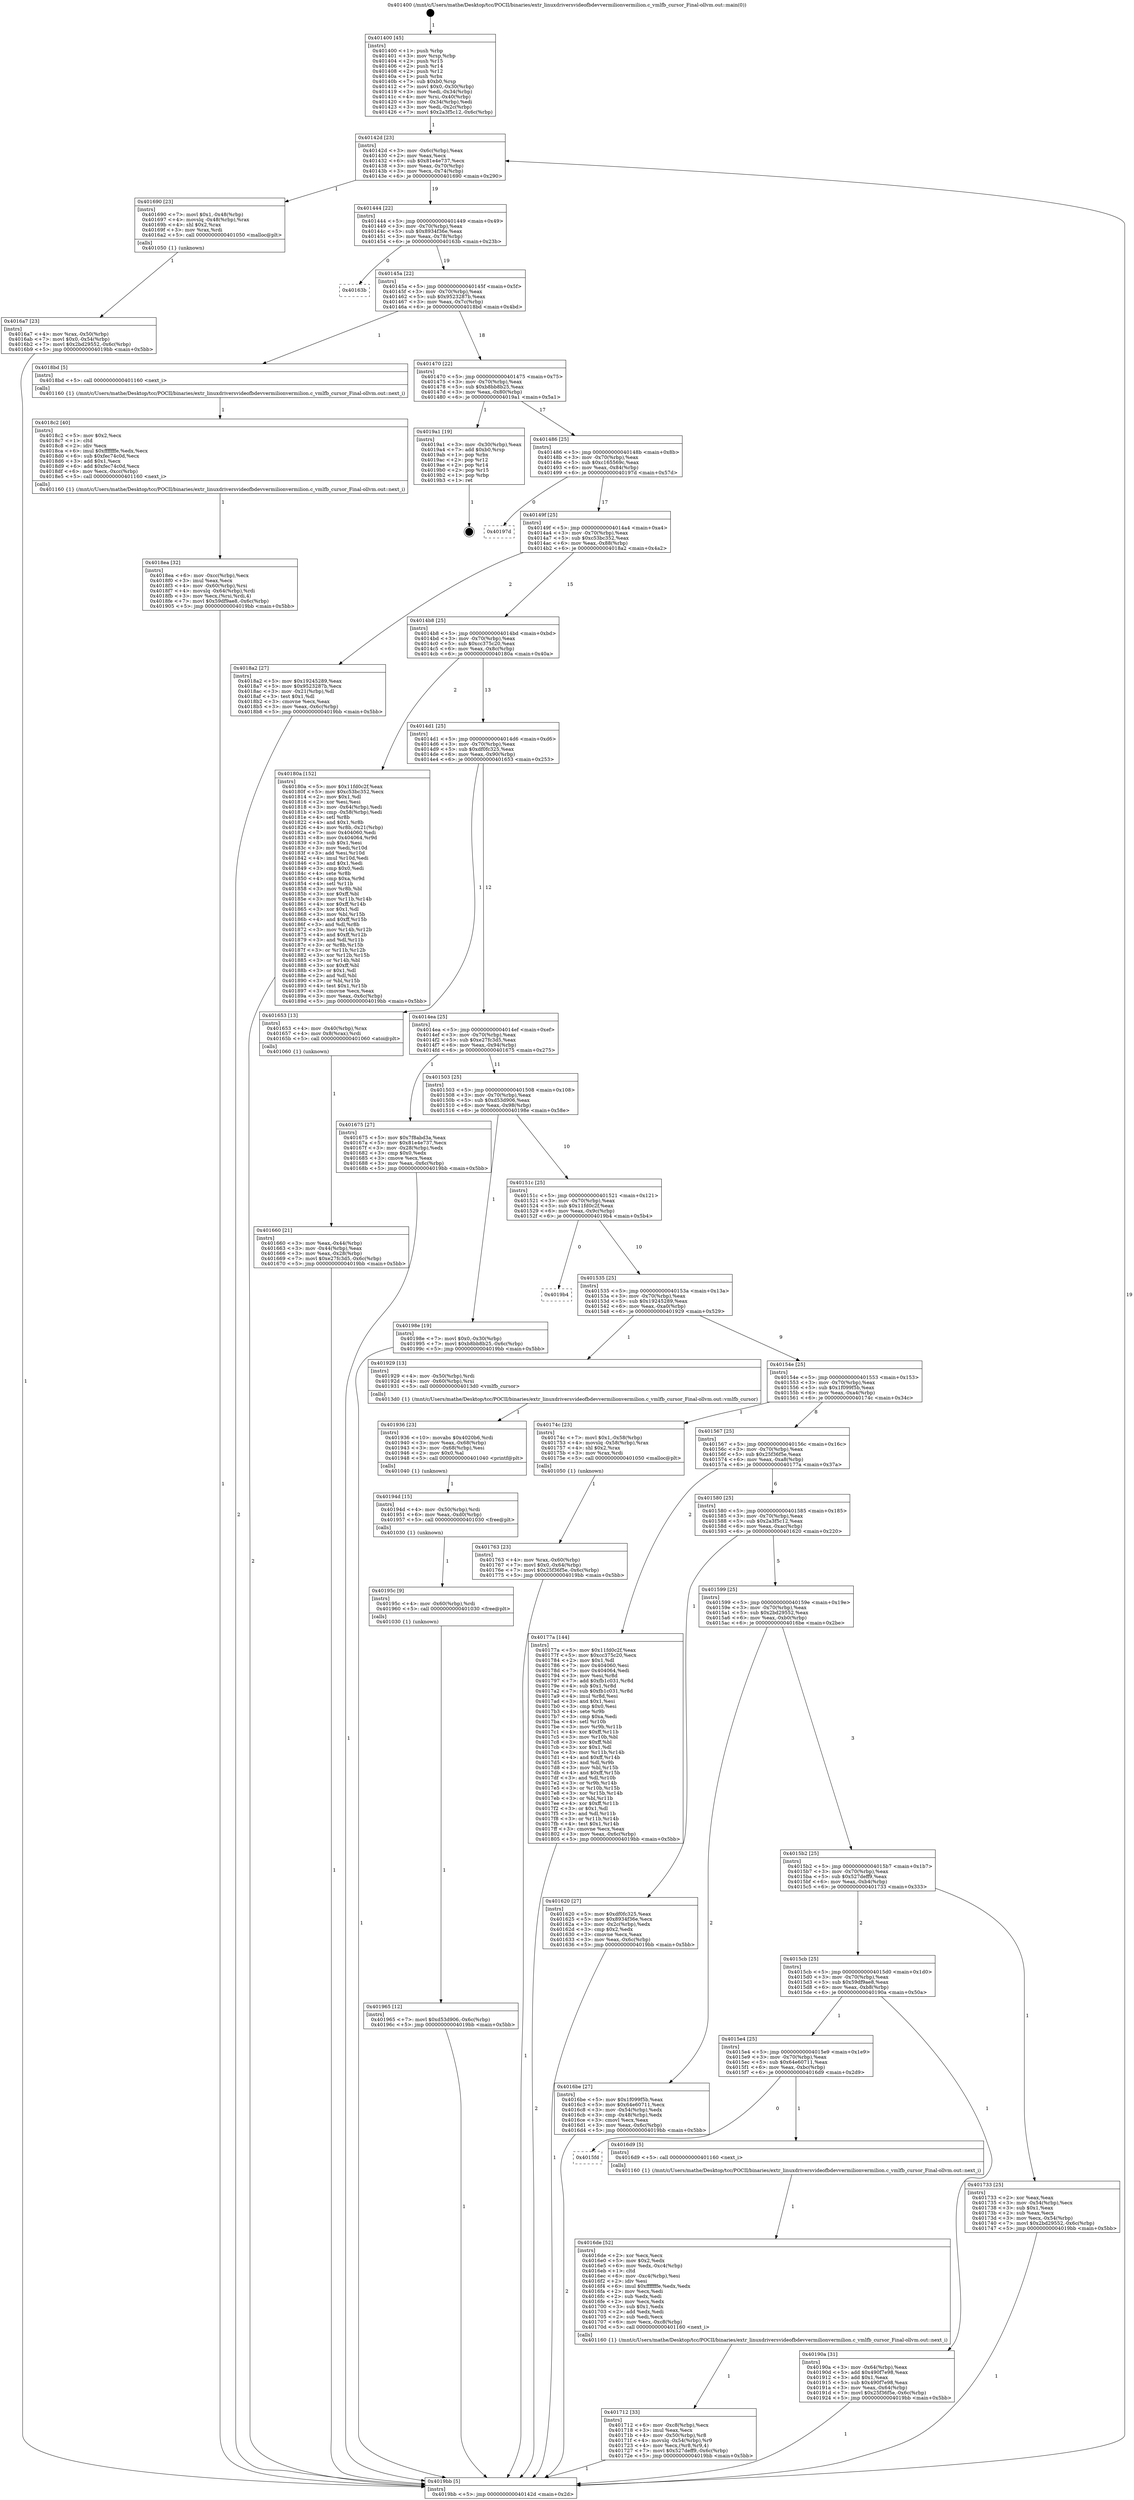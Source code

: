 digraph "0x401400" {
  label = "0x401400 (/mnt/c/Users/mathe/Desktop/tcc/POCII/binaries/extr_linuxdriversvideofbdevvermilionvermilion.c_vmlfb_cursor_Final-ollvm.out::main(0))"
  labelloc = "t"
  node[shape=record]

  Entry [label="",width=0.3,height=0.3,shape=circle,fillcolor=black,style=filled]
  "0x40142d" [label="{
     0x40142d [23]\l
     | [instrs]\l
     &nbsp;&nbsp;0x40142d \<+3\>: mov -0x6c(%rbp),%eax\l
     &nbsp;&nbsp;0x401430 \<+2\>: mov %eax,%ecx\l
     &nbsp;&nbsp;0x401432 \<+6\>: sub $0x81e4e737,%ecx\l
     &nbsp;&nbsp;0x401438 \<+3\>: mov %eax,-0x70(%rbp)\l
     &nbsp;&nbsp;0x40143b \<+3\>: mov %ecx,-0x74(%rbp)\l
     &nbsp;&nbsp;0x40143e \<+6\>: je 0000000000401690 \<main+0x290\>\l
  }"]
  "0x401690" [label="{
     0x401690 [23]\l
     | [instrs]\l
     &nbsp;&nbsp;0x401690 \<+7\>: movl $0x1,-0x48(%rbp)\l
     &nbsp;&nbsp;0x401697 \<+4\>: movslq -0x48(%rbp),%rax\l
     &nbsp;&nbsp;0x40169b \<+4\>: shl $0x2,%rax\l
     &nbsp;&nbsp;0x40169f \<+3\>: mov %rax,%rdi\l
     &nbsp;&nbsp;0x4016a2 \<+5\>: call 0000000000401050 \<malloc@plt\>\l
     | [calls]\l
     &nbsp;&nbsp;0x401050 \{1\} (unknown)\l
  }"]
  "0x401444" [label="{
     0x401444 [22]\l
     | [instrs]\l
     &nbsp;&nbsp;0x401444 \<+5\>: jmp 0000000000401449 \<main+0x49\>\l
     &nbsp;&nbsp;0x401449 \<+3\>: mov -0x70(%rbp),%eax\l
     &nbsp;&nbsp;0x40144c \<+5\>: sub $0x8934f36e,%eax\l
     &nbsp;&nbsp;0x401451 \<+3\>: mov %eax,-0x78(%rbp)\l
     &nbsp;&nbsp;0x401454 \<+6\>: je 000000000040163b \<main+0x23b\>\l
  }"]
  Exit [label="",width=0.3,height=0.3,shape=circle,fillcolor=black,style=filled,peripheries=2]
  "0x40163b" [label="{
     0x40163b\l
  }", style=dashed]
  "0x40145a" [label="{
     0x40145a [22]\l
     | [instrs]\l
     &nbsp;&nbsp;0x40145a \<+5\>: jmp 000000000040145f \<main+0x5f\>\l
     &nbsp;&nbsp;0x40145f \<+3\>: mov -0x70(%rbp),%eax\l
     &nbsp;&nbsp;0x401462 \<+5\>: sub $0x9523287b,%eax\l
     &nbsp;&nbsp;0x401467 \<+3\>: mov %eax,-0x7c(%rbp)\l
     &nbsp;&nbsp;0x40146a \<+6\>: je 00000000004018bd \<main+0x4bd\>\l
  }"]
  "0x401965" [label="{
     0x401965 [12]\l
     | [instrs]\l
     &nbsp;&nbsp;0x401965 \<+7\>: movl $0xd53d906,-0x6c(%rbp)\l
     &nbsp;&nbsp;0x40196c \<+5\>: jmp 00000000004019bb \<main+0x5bb\>\l
  }"]
  "0x4018bd" [label="{
     0x4018bd [5]\l
     | [instrs]\l
     &nbsp;&nbsp;0x4018bd \<+5\>: call 0000000000401160 \<next_i\>\l
     | [calls]\l
     &nbsp;&nbsp;0x401160 \{1\} (/mnt/c/Users/mathe/Desktop/tcc/POCII/binaries/extr_linuxdriversvideofbdevvermilionvermilion.c_vmlfb_cursor_Final-ollvm.out::next_i)\l
  }"]
  "0x401470" [label="{
     0x401470 [22]\l
     | [instrs]\l
     &nbsp;&nbsp;0x401470 \<+5\>: jmp 0000000000401475 \<main+0x75\>\l
     &nbsp;&nbsp;0x401475 \<+3\>: mov -0x70(%rbp),%eax\l
     &nbsp;&nbsp;0x401478 \<+5\>: sub $0xb8bb8b25,%eax\l
     &nbsp;&nbsp;0x40147d \<+3\>: mov %eax,-0x80(%rbp)\l
     &nbsp;&nbsp;0x401480 \<+6\>: je 00000000004019a1 \<main+0x5a1\>\l
  }"]
  "0x40195c" [label="{
     0x40195c [9]\l
     | [instrs]\l
     &nbsp;&nbsp;0x40195c \<+4\>: mov -0x60(%rbp),%rdi\l
     &nbsp;&nbsp;0x401960 \<+5\>: call 0000000000401030 \<free@plt\>\l
     | [calls]\l
     &nbsp;&nbsp;0x401030 \{1\} (unknown)\l
  }"]
  "0x4019a1" [label="{
     0x4019a1 [19]\l
     | [instrs]\l
     &nbsp;&nbsp;0x4019a1 \<+3\>: mov -0x30(%rbp),%eax\l
     &nbsp;&nbsp;0x4019a4 \<+7\>: add $0xb0,%rsp\l
     &nbsp;&nbsp;0x4019ab \<+1\>: pop %rbx\l
     &nbsp;&nbsp;0x4019ac \<+2\>: pop %r12\l
     &nbsp;&nbsp;0x4019ae \<+2\>: pop %r14\l
     &nbsp;&nbsp;0x4019b0 \<+2\>: pop %r15\l
     &nbsp;&nbsp;0x4019b2 \<+1\>: pop %rbp\l
     &nbsp;&nbsp;0x4019b3 \<+1\>: ret\l
  }"]
  "0x401486" [label="{
     0x401486 [25]\l
     | [instrs]\l
     &nbsp;&nbsp;0x401486 \<+5\>: jmp 000000000040148b \<main+0x8b\>\l
     &nbsp;&nbsp;0x40148b \<+3\>: mov -0x70(%rbp),%eax\l
     &nbsp;&nbsp;0x40148e \<+5\>: sub $0xc165569c,%eax\l
     &nbsp;&nbsp;0x401493 \<+6\>: mov %eax,-0x84(%rbp)\l
     &nbsp;&nbsp;0x401499 \<+6\>: je 000000000040197d \<main+0x57d\>\l
  }"]
  "0x40194d" [label="{
     0x40194d [15]\l
     | [instrs]\l
     &nbsp;&nbsp;0x40194d \<+4\>: mov -0x50(%rbp),%rdi\l
     &nbsp;&nbsp;0x401951 \<+6\>: mov %eax,-0xd0(%rbp)\l
     &nbsp;&nbsp;0x401957 \<+5\>: call 0000000000401030 \<free@plt\>\l
     | [calls]\l
     &nbsp;&nbsp;0x401030 \{1\} (unknown)\l
  }"]
  "0x40197d" [label="{
     0x40197d\l
  }", style=dashed]
  "0x40149f" [label="{
     0x40149f [25]\l
     | [instrs]\l
     &nbsp;&nbsp;0x40149f \<+5\>: jmp 00000000004014a4 \<main+0xa4\>\l
     &nbsp;&nbsp;0x4014a4 \<+3\>: mov -0x70(%rbp),%eax\l
     &nbsp;&nbsp;0x4014a7 \<+5\>: sub $0xc53bc352,%eax\l
     &nbsp;&nbsp;0x4014ac \<+6\>: mov %eax,-0x88(%rbp)\l
     &nbsp;&nbsp;0x4014b2 \<+6\>: je 00000000004018a2 \<main+0x4a2\>\l
  }"]
  "0x401936" [label="{
     0x401936 [23]\l
     | [instrs]\l
     &nbsp;&nbsp;0x401936 \<+10\>: movabs $0x4020b6,%rdi\l
     &nbsp;&nbsp;0x401940 \<+3\>: mov %eax,-0x68(%rbp)\l
     &nbsp;&nbsp;0x401943 \<+3\>: mov -0x68(%rbp),%esi\l
     &nbsp;&nbsp;0x401946 \<+2\>: mov $0x0,%al\l
     &nbsp;&nbsp;0x401948 \<+5\>: call 0000000000401040 \<printf@plt\>\l
     | [calls]\l
     &nbsp;&nbsp;0x401040 \{1\} (unknown)\l
  }"]
  "0x4018a2" [label="{
     0x4018a2 [27]\l
     | [instrs]\l
     &nbsp;&nbsp;0x4018a2 \<+5\>: mov $0x19245289,%eax\l
     &nbsp;&nbsp;0x4018a7 \<+5\>: mov $0x9523287b,%ecx\l
     &nbsp;&nbsp;0x4018ac \<+3\>: mov -0x21(%rbp),%dl\l
     &nbsp;&nbsp;0x4018af \<+3\>: test $0x1,%dl\l
     &nbsp;&nbsp;0x4018b2 \<+3\>: cmovne %ecx,%eax\l
     &nbsp;&nbsp;0x4018b5 \<+3\>: mov %eax,-0x6c(%rbp)\l
     &nbsp;&nbsp;0x4018b8 \<+5\>: jmp 00000000004019bb \<main+0x5bb\>\l
  }"]
  "0x4014b8" [label="{
     0x4014b8 [25]\l
     | [instrs]\l
     &nbsp;&nbsp;0x4014b8 \<+5\>: jmp 00000000004014bd \<main+0xbd\>\l
     &nbsp;&nbsp;0x4014bd \<+3\>: mov -0x70(%rbp),%eax\l
     &nbsp;&nbsp;0x4014c0 \<+5\>: sub $0xcc375c20,%eax\l
     &nbsp;&nbsp;0x4014c5 \<+6\>: mov %eax,-0x8c(%rbp)\l
     &nbsp;&nbsp;0x4014cb \<+6\>: je 000000000040180a \<main+0x40a\>\l
  }"]
  "0x4018ea" [label="{
     0x4018ea [32]\l
     | [instrs]\l
     &nbsp;&nbsp;0x4018ea \<+6\>: mov -0xcc(%rbp),%ecx\l
     &nbsp;&nbsp;0x4018f0 \<+3\>: imul %eax,%ecx\l
     &nbsp;&nbsp;0x4018f3 \<+4\>: mov -0x60(%rbp),%rsi\l
     &nbsp;&nbsp;0x4018f7 \<+4\>: movslq -0x64(%rbp),%rdi\l
     &nbsp;&nbsp;0x4018fb \<+3\>: mov %ecx,(%rsi,%rdi,4)\l
     &nbsp;&nbsp;0x4018fe \<+7\>: movl $0x59df9ae8,-0x6c(%rbp)\l
     &nbsp;&nbsp;0x401905 \<+5\>: jmp 00000000004019bb \<main+0x5bb\>\l
  }"]
  "0x40180a" [label="{
     0x40180a [152]\l
     | [instrs]\l
     &nbsp;&nbsp;0x40180a \<+5\>: mov $0x11fd0c2f,%eax\l
     &nbsp;&nbsp;0x40180f \<+5\>: mov $0xc53bc352,%ecx\l
     &nbsp;&nbsp;0x401814 \<+2\>: mov $0x1,%dl\l
     &nbsp;&nbsp;0x401816 \<+2\>: xor %esi,%esi\l
     &nbsp;&nbsp;0x401818 \<+3\>: mov -0x64(%rbp),%edi\l
     &nbsp;&nbsp;0x40181b \<+3\>: cmp -0x58(%rbp),%edi\l
     &nbsp;&nbsp;0x40181e \<+4\>: setl %r8b\l
     &nbsp;&nbsp;0x401822 \<+4\>: and $0x1,%r8b\l
     &nbsp;&nbsp;0x401826 \<+4\>: mov %r8b,-0x21(%rbp)\l
     &nbsp;&nbsp;0x40182a \<+7\>: mov 0x404060,%edi\l
     &nbsp;&nbsp;0x401831 \<+8\>: mov 0x404064,%r9d\l
     &nbsp;&nbsp;0x401839 \<+3\>: sub $0x1,%esi\l
     &nbsp;&nbsp;0x40183c \<+3\>: mov %edi,%r10d\l
     &nbsp;&nbsp;0x40183f \<+3\>: add %esi,%r10d\l
     &nbsp;&nbsp;0x401842 \<+4\>: imul %r10d,%edi\l
     &nbsp;&nbsp;0x401846 \<+3\>: and $0x1,%edi\l
     &nbsp;&nbsp;0x401849 \<+3\>: cmp $0x0,%edi\l
     &nbsp;&nbsp;0x40184c \<+4\>: sete %r8b\l
     &nbsp;&nbsp;0x401850 \<+4\>: cmp $0xa,%r9d\l
     &nbsp;&nbsp;0x401854 \<+4\>: setl %r11b\l
     &nbsp;&nbsp;0x401858 \<+3\>: mov %r8b,%bl\l
     &nbsp;&nbsp;0x40185b \<+3\>: xor $0xff,%bl\l
     &nbsp;&nbsp;0x40185e \<+3\>: mov %r11b,%r14b\l
     &nbsp;&nbsp;0x401861 \<+4\>: xor $0xff,%r14b\l
     &nbsp;&nbsp;0x401865 \<+3\>: xor $0x1,%dl\l
     &nbsp;&nbsp;0x401868 \<+3\>: mov %bl,%r15b\l
     &nbsp;&nbsp;0x40186b \<+4\>: and $0xff,%r15b\l
     &nbsp;&nbsp;0x40186f \<+3\>: and %dl,%r8b\l
     &nbsp;&nbsp;0x401872 \<+3\>: mov %r14b,%r12b\l
     &nbsp;&nbsp;0x401875 \<+4\>: and $0xff,%r12b\l
     &nbsp;&nbsp;0x401879 \<+3\>: and %dl,%r11b\l
     &nbsp;&nbsp;0x40187c \<+3\>: or %r8b,%r15b\l
     &nbsp;&nbsp;0x40187f \<+3\>: or %r11b,%r12b\l
     &nbsp;&nbsp;0x401882 \<+3\>: xor %r12b,%r15b\l
     &nbsp;&nbsp;0x401885 \<+3\>: or %r14b,%bl\l
     &nbsp;&nbsp;0x401888 \<+3\>: xor $0xff,%bl\l
     &nbsp;&nbsp;0x40188b \<+3\>: or $0x1,%dl\l
     &nbsp;&nbsp;0x40188e \<+2\>: and %dl,%bl\l
     &nbsp;&nbsp;0x401890 \<+3\>: or %bl,%r15b\l
     &nbsp;&nbsp;0x401893 \<+4\>: test $0x1,%r15b\l
     &nbsp;&nbsp;0x401897 \<+3\>: cmovne %ecx,%eax\l
     &nbsp;&nbsp;0x40189a \<+3\>: mov %eax,-0x6c(%rbp)\l
     &nbsp;&nbsp;0x40189d \<+5\>: jmp 00000000004019bb \<main+0x5bb\>\l
  }"]
  "0x4014d1" [label="{
     0x4014d1 [25]\l
     | [instrs]\l
     &nbsp;&nbsp;0x4014d1 \<+5\>: jmp 00000000004014d6 \<main+0xd6\>\l
     &nbsp;&nbsp;0x4014d6 \<+3\>: mov -0x70(%rbp),%eax\l
     &nbsp;&nbsp;0x4014d9 \<+5\>: sub $0xdf0fc325,%eax\l
     &nbsp;&nbsp;0x4014de \<+6\>: mov %eax,-0x90(%rbp)\l
     &nbsp;&nbsp;0x4014e4 \<+6\>: je 0000000000401653 \<main+0x253\>\l
  }"]
  "0x4018c2" [label="{
     0x4018c2 [40]\l
     | [instrs]\l
     &nbsp;&nbsp;0x4018c2 \<+5\>: mov $0x2,%ecx\l
     &nbsp;&nbsp;0x4018c7 \<+1\>: cltd\l
     &nbsp;&nbsp;0x4018c8 \<+2\>: idiv %ecx\l
     &nbsp;&nbsp;0x4018ca \<+6\>: imul $0xfffffffe,%edx,%ecx\l
     &nbsp;&nbsp;0x4018d0 \<+6\>: sub $0xfec74c0d,%ecx\l
     &nbsp;&nbsp;0x4018d6 \<+3\>: add $0x1,%ecx\l
     &nbsp;&nbsp;0x4018d9 \<+6\>: add $0xfec74c0d,%ecx\l
     &nbsp;&nbsp;0x4018df \<+6\>: mov %ecx,-0xcc(%rbp)\l
     &nbsp;&nbsp;0x4018e5 \<+5\>: call 0000000000401160 \<next_i\>\l
     | [calls]\l
     &nbsp;&nbsp;0x401160 \{1\} (/mnt/c/Users/mathe/Desktop/tcc/POCII/binaries/extr_linuxdriversvideofbdevvermilionvermilion.c_vmlfb_cursor_Final-ollvm.out::next_i)\l
  }"]
  "0x401653" [label="{
     0x401653 [13]\l
     | [instrs]\l
     &nbsp;&nbsp;0x401653 \<+4\>: mov -0x40(%rbp),%rax\l
     &nbsp;&nbsp;0x401657 \<+4\>: mov 0x8(%rax),%rdi\l
     &nbsp;&nbsp;0x40165b \<+5\>: call 0000000000401060 \<atoi@plt\>\l
     | [calls]\l
     &nbsp;&nbsp;0x401060 \{1\} (unknown)\l
  }"]
  "0x4014ea" [label="{
     0x4014ea [25]\l
     | [instrs]\l
     &nbsp;&nbsp;0x4014ea \<+5\>: jmp 00000000004014ef \<main+0xef\>\l
     &nbsp;&nbsp;0x4014ef \<+3\>: mov -0x70(%rbp),%eax\l
     &nbsp;&nbsp;0x4014f2 \<+5\>: sub $0xe27fc3d5,%eax\l
     &nbsp;&nbsp;0x4014f7 \<+6\>: mov %eax,-0x94(%rbp)\l
     &nbsp;&nbsp;0x4014fd \<+6\>: je 0000000000401675 \<main+0x275\>\l
  }"]
  "0x401763" [label="{
     0x401763 [23]\l
     | [instrs]\l
     &nbsp;&nbsp;0x401763 \<+4\>: mov %rax,-0x60(%rbp)\l
     &nbsp;&nbsp;0x401767 \<+7\>: movl $0x0,-0x64(%rbp)\l
     &nbsp;&nbsp;0x40176e \<+7\>: movl $0x25f36f5e,-0x6c(%rbp)\l
     &nbsp;&nbsp;0x401775 \<+5\>: jmp 00000000004019bb \<main+0x5bb\>\l
  }"]
  "0x401675" [label="{
     0x401675 [27]\l
     | [instrs]\l
     &nbsp;&nbsp;0x401675 \<+5\>: mov $0x7f8abd3a,%eax\l
     &nbsp;&nbsp;0x40167a \<+5\>: mov $0x81e4e737,%ecx\l
     &nbsp;&nbsp;0x40167f \<+3\>: mov -0x28(%rbp),%edx\l
     &nbsp;&nbsp;0x401682 \<+3\>: cmp $0x0,%edx\l
     &nbsp;&nbsp;0x401685 \<+3\>: cmove %ecx,%eax\l
     &nbsp;&nbsp;0x401688 \<+3\>: mov %eax,-0x6c(%rbp)\l
     &nbsp;&nbsp;0x40168b \<+5\>: jmp 00000000004019bb \<main+0x5bb\>\l
  }"]
  "0x401503" [label="{
     0x401503 [25]\l
     | [instrs]\l
     &nbsp;&nbsp;0x401503 \<+5\>: jmp 0000000000401508 \<main+0x108\>\l
     &nbsp;&nbsp;0x401508 \<+3\>: mov -0x70(%rbp),%eax\l
     &nbsp;&nbsp;0x40150b \<+5\>: sub $0xd53d906,%eax\l
     &nbsp;&nbsp;0x401510 \<+6\>: mov %eax,-0x98(%rbp)\l
     &nbsp;&nbsp;0x401516 \<+6\>: je 000000000040198e \<main+0x58e\>\l
  }"]
  "0x401712" [label="{
     0x401712 [33]\l
     | [instrs]\l
     &nbsp;&nbsp;0x401712 \<+6\>: mov -0xc8(%rbp),%ecx\l
     &nbsp;&nbsp;0x401718 \<+3\>: imul %eax,%ecx\l
     &nbsp;&nbsp;0x40171b \<+4\>: mov -0x50(%rbp),%r8\l
     &nbsp;&nbsp;0x40171f \<+4\>: movslq -0x54(%rbp),%r9\l
     &nbsp;&nbsp;0x401723 \<+4\>: mov %ecx,(%r8,%r9,4)\l
     &nbsp;&nbsp;0x401727 \<+7\>: movl $0x527deff9,-0x6c(%rbp)\l
     &nbsp;&nbsp;0x40172e \<+5\>: jmp 00000000004019bb \<main+0x5bb\>\l
  }"]
  "0x40198e" [label="{
     0x40198e [19]\l
     | [instrs]\l
     &nbsp;&nbsp;0x40198e \<+7\>: movl $0x0,-0x30(%rbp)\l
     &nbsp;&nbsp;0x401995 \<+7\>: movl $0xb8bb8b25,-0x6c(%rbp)\l
     &nbsp;&nbsp;0x40199c \<+5\>: jmp 00000000004019bb \<main+0x5bb\>\l
  }"]
  "0x40151c" [label="{
     0x40151c [25]\l
     | [instrs]\l
     &nbsp;&nbsp;0x40151c \<+5\>: jmp 0000000000401521 \<main+0x121\>\l
     &nbsp;&nbsp;0x401521 \<+3\>: mov -0x70(%rbp),%eax\l
     &nbsp;&nbsp;0x401524 \<+5\>: sub $0x11fd0c2f,%eax\l
     &nbsp;&nbsp;0x401529 \<+6\>: mov %eax,-0x9c(%rbp)\l
     &nbsp;&nbsp;0x40152f \<+6\>: je 00000000004019b4 \<main+0x5b4\>\l
  }"]
  "0x4016de" [label="{
     0x4016de [52]\l
     | [instrs]\l
     &nbsp;&nbsp;0x4016de \<+2\>: xor %ecx,%ecx\l
     &nbsp;&nbsp;0x4016e0 \<+5\>: mov $0x2,%edx\l
     &nbsp;&nbsp;0x4016e5 \<+6\>: mov %edx,-0xc4(%rbp)\l
     &nbsp;&nbsp;0x4016eb \<+1\>: cltd\l
     &nbsp;&nbsp;0x4016ec \<+6\>: mov -0xc4(%rbp),%esi\l
     &nbsp;&nbsp;0x4016f2 \<+2\>: idiv %esi\l
     &nbsp;&nbsp;0x4016f4 \<+6\>: imul $0xfffffffe,%edx,%edx\l
     &nbsp;&nbsp;0x4016fa \<+2\>: mov %ecx,%edi\l
     &nbsp;&nbsp;0x4016fc \<+2\>: sub %edx,%edi\l
     &nbsp;&nbsp;0x4016fe \<+2\>: mov %ecx,%edx\l
     &nbsp;&nbsp;0x401700 \<+3\>: sub $0x1,%edx\l
     &nbsp;&nbsp;0x401703 \<+2\>: add %edx,%edi\l
     &nbsp;&nbsp;0x401705 \<+2\>: sub %edi,%ecx\l
     &nbsp;&nbsp;0x401707 \<+6\>: mov %ecx,-0xc8(%rbp)\l
     &nbsp;&nbsp;0x40170d \<+5\>: call 0000000000401160 \<next_i\>\l
     | [calls]\l
     &nbsp;&nbsp;0x401160 \{1\} (/mnt/c/Users/mathe/Desktop/tcc/POCII/binaries/extr_linuxdriversvideofbdevvermilionvermilion.c_vmlfb_cursor_Final-ollvm.out::next_i)\l
  }"]
  "0x4019b4" [label="{
     0x4019b4\l
  }", style=dashed]
  "0x401535" [label="{
     0x401535 [25]\l
     | [instrs]\l
     &nbsp;&nbsp;0x401535 \<+5\>: jmp 000000000040153a \<main+0x13a\>\l
     &nbsp;&nbsp;0x40153a \<+3\>: mov -0x70(%rbp),%eax\l
     &nbsp;&nbsp;0x40153d \<+5\>: sub $0x19245289,%eax\l
     &nbsp;&nbsp;0x401542 \<+6\>: mov %eax,-0xa0(%rbp)\l
     &nbsp;&nbsp;0x401548 \<+6\>: je 0000000000401929 \<main+0x529\>\l
  }"]
  "0x4015fd" [label="{
     0x4015fd\l
  }", style=dashed]
  "0x401929" [label="{
     0x401929 [13]\l
     | [instrs]\l
     &nbsp;&nbsp;0x401929 \<+4\>: mov -0x50(%rbp),%rdi\l
     &nbsp;&nbsp;0x40192d \<+4\>: mov -0x60(%rbp),%rsi\l
     &nbsp;&nbsp;0x401931 \<+5\>: call 00000000004013d0 \<vmlfb_cursor\>\l
     | [calls]\l
     &nbsp;&nbsp;0x4013d0 \{1\} (/mnt/c/Users/mathe/Desktop/tcc/POCII/binaries/extr_linuxdriversvideofbdevvermilionvermilion.c_vmlfb_cursor_Final-ollvm.out::vmlfb_cursor)\l
  }"]
  "0x40154e" [label="{
     0x40154e [25]\l
     | [instrs]\l
     &nbsp;&nbsp;0x40154e \<+5\>: jmp 0000000000401553 \<main+0x153\>\l
     &nbsp;&nbsp;0x401553 \<+3\>: mov -0x70(%rbp),%eax\l
     &nbsp;&nbsp;0x401556 \<+5\>: sub $0x1f099f5b,%eax\l
     &nbsp;&nbsp;0x40155b \<+6\>: mov %eax,-0xa4(%rbp)\l
     &nbsp;&nbsp;0x401561 \<+6\>: je 000000000040174c \<main+0x34c\>\l
  }"]
  "0x4016d9" [label="{
     0x4016d9 [5]\l
     | [instrs]\l
     &nbsp;&nbsp;0x4016d9 \<+5\>: call 0000000000401160 \<next_i\>\l
     | [calls]\l
     &nbsp;&nbsp;0x401160 \{1\} (/mnt/c/Users/mathe/Desktop/tcc/POCII/binaries/extr_linuxdriversvideofbdevvermilionvermilion.c_vmlfb_cursor_Final-ollvm.out::next_i)\l
  }"]
  "0x40174c" [label="{
     0x40174c [23]\l
     | [instrs]\l
     &nbsp;&nbsp;0x40174c \<+7\>: movl $0x1,-0x58(%rbp)\l
     &nbsp;&nbsp;0x401753 \<+4\>: movslq -0x58(%rbp),%rax\l
     &nbsp;&nbsp;0x401757 \<+4\>: shl $0x2,%rax\l
     &nbsp;&nbsp;0x40175b \<+3\>: mov %rax,%rdi\l
     &nbsp;&nbsp;0x40175e \<+5\>: call 0000000000401050 \<malloc@plt\>\l
     | [calls]\l
     &nbsp;&nbsp;0x401050 \{1\} (unknown)\l
  }"]
  "0x401567" [label="{
     0x401567 [25]\l
     | [instrs]\l
     &nbsp;&nbsp;0x401567 \<+5\>: jmp 000000000040156c \<main+0x16c\>\l
     &nbsp;&nbsp;0x40156c \<+3\>: mov -0x70(%rbp),%eax\l
     &nbsp;&nbsp;0x40156f \<+5\>: sub $0x25f36f5e,%eax\l
     &nbsp;&nbsp;0x401574 \<+6\>: mov %eax,-0xa8(%rbp)\l
     &nbsp;&nbsp;0x40157a \<+6\>: je 000000000040177a \<main+0x37a\>\l
  }"]
  "0x4015e4" [label="{
     0x4015e4 [25]\l
     | [instrs]\l
     &nbsp;&nbsp;0x4015e4 \<+5\>: jmp 00000000004015e9 \<main+0x1e9\>\l
     &nbsp;&nbsp;0x4015e9 \<+3\>: mov -0x70(%rbp),%eax\l
     &nbsp;&nbsp;0x4015ec \<+5\>: sub $0x64e60711,%eax\l
     &nbsp;&nbsp;0x4015f1 \<+6\>: mov %eax,-0xbc(%rbp)\l
     &nbsp;&nbsp;0x4015f7 \<+6\>: je 00000000004016d9 \<main+0x2d9\>\l
  }"]
  "0x40177a" [label="{
     0x40177a [144]\l
     | [instrs]\l
     &nbsp;&nbsp;0x40177a \<+5\>: mov $0x11fd0c2f,%eax\l
     &nbsp;&nbsp;0x40177f \<+5\>: mov $0xcc375c20,%ecx\l
     &nbsp;&nbsp;0x401784 \<+2\>: mov $0x1,%dl\l
     &nbsp;&nbsp;0x401786 \<+7\>: mov 0x404060,%esi\l
     &nbsp;&nbsp;0x40178d \<+7\>: mov 0x404064,%edi\l
     &nbsp;&nbsp;0x401794 \<+3\>: mov %esi,%r8d\l
     &nbsp;&nbsp;0x401797 \<+7\>: add $0xfb1c031,%r8d\l
     &nbsp;&nbsp;0x40179e \<+4\>: sub $0x1,%r8d\l
     &nbsp;&nbsp;0x4017a2 \<+7\>: sub $0xfb1c031,%r8d\l
     &nbsp;&nbsp;0x4017a9 \<+4\>: imul %r8d,%esi\l
     &nbsp;&nbsp;0x4017ad \<+3\>: and $0x1,%esi\l
     &nbsp;&nbsp;0x4017b0 \<+3\>: cmp $0x0,%esi\l
     &nbsp;&nbsp;0x4017b3 \<+4\>: sete %r9b\l
     &nbsp;&nbsp;0x4017b7 \<+3\>: cmp $0xa,%edi\l
     &nbsp;&nbsp;0x4017ba \<+4\>: setl %r10b\l
     &nbsp;&nbsp;0x4017be \<+3\>: mov %r9b,%r11b\l
     &nbsp;&nbsp;0x4017c1 \<+4\>: xor $0xff,%r11b\l
     &nbsp;&nbsp;0x4017c5 \<+3\>: mov %r10b,%bl\l
     &nbsp;&nbsp;0x4017c8 \<+3\>: xor $0xff,%bl\l
     &nbsp;&nbsp;0x4017cb \<+3\>: xor $0x1,%dl\l
     &nbsp;&nbsp;0x4017ce \<+3\>: mov %r11b,%r14b\l
     &nbsp;&nbsp;0x4017d1 \<+4\>: and $0xff,%r14b\l
     &nbsp;&nbsp;0x4017d5 \<+3\>: and %dl,%r9b\l
     &nbsp;&nbsp;0x4017d8 \<+3\>: mov %bl,%r15b\l
     &nbsp;&nbsp;0x4017db \<+4\>: and $0xff,%r15b\l
     &nbsp;&nbsp;0x4017df \<+3\>: and %dl,%r10b\l
     &nbsp;&nbsp;0x4017e2 \<+3\>: or %r9b,%r14b\l
     &nbsp;&nbsp;0x4017e5 \<+3\>: or %r10b,%r15b\l
     &nbsp;&nbsp;0x4017e8 \<+3\>: xor %r15b,%r14b\l
     &nbsp;&nbsp;0x4017eb \<+3\>: or %bl,%r11b\l
     &nbsp;&nbsp;0x4017ee \<+4\>: xor $0xff,%r11b\l
     &nbsp;&nbsp;0x4017f2 \<+3\>: or $0x1,%dl\l
     &nbsp;&nbsp;0x4017f5 \<+3\>: and %dl,%r11b\l
     &nbsp;&nbsp;0x4017f8 \<+3\>: or %r11b,%r14b\l
     &nbsp;&nbsp;0x4017fb \<+4\>: test $0x1,%r14b\l
     &nbsp;&nbsp;0x4017ff \<+3\>: cmovne %ecx,%eax\l
     &nbsp;&nbsp;0x401802 \<+3\>: mov %eax,-0x6c(%rbp)\l
     &nbsp;&nbsp;0x401805 \<+5\>: jmp 00000000004019bb \<main+0x5bb\>\l
  }"]
  "0x401580" [label="{
     0x401580 [25]\l
     | [instrs]\l
     &nbsp;&nbsp;0x401580 \<+5\>: jmp 0000000000401585 \<main+0x185\>\l
     &nbsp;&nbsp;0x401585 \<+3\>: mov -0x70(%rbp),%eax\l
     &nbsp;&nbsp;0x401588 \<+5\>: sub $0x2a3f5c12,%eax\l
     &nbsp;&nbsp;0x40158d \<+6\>: mov %eax,-0xac(%rbp)\l
     &nbsp;&nbsp;0x401593 \<+6\>: je 0000000000401620 \<main+0x220\>\l
  }"]
  "0x40190a" [label="{
     0x40190a [31]\l
     | [instrs]\l
     &nbsp;&nbsp;0x40190a \<+3\>: mov -0x64(%rbp),%eax\l
     &nbsp;&nbsp;0x40190d \<+5\>: add $0x490f7e98,%eax\l
     &nbsp;&nbsp;0x401912 \<+3\>: add $0x1,%eax\l
     &nbsp;&nbsp;0x401915 \<+5\>: sub $0x490f7e98,%eax\l
     &nbsp;&nbsp;0x40191a \<+3\>: mov %eax,-0x64(%rbp)\l
     &nbsp;&nbsp;0x40191d \<+7\>: movl $0x25f36f5e,-0x6c(%rbp)\l
     &nbsp;&nbsp;0x401924 \<+5\>: jmp 00000000004019bb \<main+0x5bb\>\l
  }"]
  "0x401620" [label="{
     0x401620 [27]\l
     | [instrs]\l
     &nbsp;&nbsp;0x401620 \<+5\>: mov $0xdf0fc325,%eax\l
     &nbsp;&nbsp;0x401625 \<+5\>: mov $0x8934f36e,%ecx\l
     &nbsp;&nbsp;0x40162a \<+3\>: mov -0x2c(%rbp),%edx\l
     &nbsp;&nbsp;0x40162d \<+3\>: cmp $0x2,%edx\l
     &nbsp;&nbsp;0x401630 \<+3\>: cmovne %ecx,%eax\l
     &nbsp;&nbsp;0x401633 \<+3\>: mov %eax,-0x6c(%rbp)\l
     &nbsp;&nbsp;0x401636 \<+5\>: jmp 00000000004019bb \<main+0x5bb\>\l
  }"]
  "0x401599" [label="{
     0x401599 [25]\l
     | [instrs]\l
     &nbsp;&nbsp;0x401599 \<+5\>: jmp 000000000040159e \<main+0x19e\>\l
     &nbsp;&nbsp;0x40159e \<+3\>: mov -0x70(%rbp),%eax\l
     &nbsp;&nbsp;0x4015a1 \<+5\>: sub $0x2bd29552,%eax\l
     &nbsp;&nbsp;0x4015a6 \<+6\>: mov %eax,-0xb0(%rbp)\l
     &nbsp;&nbsp;0x4015ac \<+6\>: je 00000000004016be \<main+0x2be\>\l
  }"]
  "0x4019bb" [label="{
     0x4019bb [5]\l
     | [instrs]\l
     &nbsp;&nbsp;0x4019bb \<+5\>: jmp 000000000040142d \<main+0x2d\>\l
  }"]
  "0x401400" [label="{
     0x401400 [45]\l
     | [instrs]\l
     &nbsp;&nbsp;0x401400 \<+1\>: push %rbp\l
     &nbsp;&nbsp;0x401401 \<+3\>: mov %rsp,%rbp\l
     &nbsp;&nbsp;0x401404 \<+2\>: push %r15\l
     &nbsp;&nbsp;0x401406 \<+2\>: push %r14\l
     &nbsp;&nbsp;0x401408 \<+2\>: push %r12\l
     &nbsp;&nbsp;0x40140a \<+1\>: push %rbx\l
     &nbsp;&nbsp;0x40140b \<+7\>: sub $0xb0,%rsp\l
     &nbsp;&nbsp;0x401412 \<+7\>: movl $0x0,-0x30(%rbp)\l
     &nbsp;&nbsp;0x401419 \<+3\>: mov %edi,-0x34(%rbp)\l
     &nbsp;&nbsp;0x40141c \<+4\>: mov %rsi,-0x40(%rbp)\l
     &nbsp;&nbsp;0x401420 \<+3\>: mov -0x34(%rbp),%edi\l
     &nbsp;&nbsp;0x401423 \<+3\>: mov %edi,-0x2c(%rbp)\l
     &nbsp;&nbsp;0x401426 \<+7\>: movl $0x2a3f5c12,-0x6c(%rbp)\l
  }"]
  "0x401660" [label="{
     0x401660 [21]\l
     | [instrs]\l
     &nbsp;&nbsp;0x401660 \<+3\>: mov %eax,-0x44(%rbp)\l
     &nbsp;&nbsp;0x401663 \<+3\>: mov -0x44(%rbp),%eax\l
     &nbsp;&nbsp;0x401666 \<+3\>: mov %eax,-0x28(%rbp)\l
     &nbsp;&nbsp;0x401669 \<+7\>: movl $0xe27fc3d5,-0x6c(%rbp)\l
     &nbsp;&nbsp;0x401670 \<+5\>: jmp 00000000004019bb \<main+0x5bb\>\l
  }"]
  "0x4016a7" [label="{
     0x4016a7 [23]\l
     | [instrs]\l
     &nbsp;&nbsp;0x4016a7 \<+4\>: mov %rax,-0x50(%rbp)\l
     &nbsp;&nbsp;0x4016ab \<+7\>: movl $0x0,-0x54(%rbp)\l
     &nbsp;&nbsp;0x4016b2 \<+7\>: movl $0x2bd29552,-0x6c(%rbp)\l
     &nbsp;&nbsp;0x4016b9 \<+5\>: jmp 00000000004019bb \<main+0x5bb\>\l
  }"]
  "0x4015cb" [label="{
     0x4015cb [25]\l
     | [instrs]\l
     &nbsp;&nbsp;0x4015cb \<+5\>: jmp 00000000004015d0 \<main+0x1d0\>\l
     &nbsp;&nbsp;0x4015d0 \<+3\>: mov -0x70(%rbp),%eax\l
     &nbsp;&nbsp;0x4015d3 \<+5\>: sub $0x59df9ae8,%eax\l
     &nbsp;&nbsp;0x4015d8 \<+6\>: mov %eax,-0xb8(%rbp)\l
     &nbsp;&nbsp;0x4015de \<+6\>: je 000000000040190a \<main+0x50a\>\l
  }"]
  "0x4016be" [label="{
     0x4016be [27]\l
     | [instrs]\l
     &nbsp;&nbsp;0x4016be \<+5\>: mov $0x1f099f5b,%eax\l
     &nbsp;&nbsp;0x4016c3 \<+5\>: mov $0x64e60711,%ecx\l
     &nbsp;&nbsp;0x4016c8 \<+3\>: mov -0x54(%rbp),%edx\l
     &nbsp;&nbsp;0x4016cb \<+3\>: cmp -0x48(%rbp),%edx\l
     &nbsp;&nbsp;0x4016ce \<+3\>: cmovl %ecx,%eax\l
     &nbsp;&nbsp;0x4016d1 \<+3\>: mov %eax,-0x6c(%rbp)\l
     &nbsp;&nbsp;0x4016d4 \<+5\>: jmp 00000000004019bb \<main+0x5bb\>\l
  }"]
  "0x4015b2" [label="{
     0x4015b2 [25]\l
     | [instrs]\l
     &nbsp;&nbsp;0x4015b2 \<+5\>: jmp 00000000004015b7 \<main+0x1b7\>\l
     &nbsp;&nbsp;0x4015b7 \<+3\>: mov -0x70(%rbp),%eax\l
     &nbsp;&nbsp;0x4015ba \<+5\>: sub $0x527deff9,%eax\l
     &nbsp;&nbsp;0x4015bf \<+6\>: mov %eax,-0xb4(%rbp)\l
     &nbsp;&nbsp;0x4015c5 \<+6\>: je 0000000000401733 \<main+0x333\>\l
  }"]
  "0x401733" [label="{
     0x401733 [25]\l
     | [instrs]\l
     &nbsp;&nbsp;0x401733 \<+2\>: xor %eax,%eax\l
     &nbsp;&nbsp;0x401735 \<+3\>: mov -0x54(%rbp),%ecx\l
     &nbsp;&nbsp;0x401738 \<+3\>: sub $0x1,%eax\l
     &nbsp;&nbsp;0x40173b \<+2\>: sub %eax,%ecx\l
     &nbsp;&nbsp;0x40173d \<+3\>: mov %ecx,-0x54(%rbp)\l
     &nbsp;&nbsp;0x401740 \<+7\>: movl $0x2bd29552,-0x6c(%rbp)\l
     &nbsp;&nbsp;0x401747 \<+5\>: jmp 00000000004019bb \<main+0x5bb\>\l
  }"]
  Entry -> "0x401400" [label=" 1"]
  "0x40142d" -> "0x401690" [label=" 1"]
  "0x40142d" -> "0x401444" [label=" 19"]
  "0x4019a1" -> Exit [label=" 1"]
  "0x401444" -> "0x40163b" [label=" 0"]
  "0x401444" -> "0x40145a" [label=" 19"]
  "0x40198e" -> "0x4019bb" [label=" 1"]
  "0x40145a" -> "0x4018bd" [label=" 1"]
  "0x40145a" -> "0x401470" [label=" 18"]
  "0x401965" -> "0x4019bb" [label=" 1"]
  "0x401470" -> "0x4019a1" [label=" 1"]
  "0x401470" -> "0x401486" [label=" 17"]
  "0x40195c" -> "0x401965" [label=" 1"]
  "0x401486" -> "0x40197d" [label=" 0"]
  "0x401486" -> "0x40149f" [label=" 17"]
  "0x40194d" -> "0x40195c" [label=" 1"]
  "0x40149f" -> "0x4018a2" [label=" 2"]
  "0x40149f" -> "0x4014b8" [label=" 15"]
  "0x401936" -> "0x40194d" [label=" 1"]
  "0x4014b8" -> "0x40180a" [label=" 2"]
  "0x4014b8" -> "0x4014d1" [label=" 13"]
  "0x401929" -> "0x401936" [label=" 1"]
  "0x4014d1" -> "0x401653" [label=" 1"]
  "0x4014d1" -> "0x4014ea" [label=" 12"]
  "0x40190a" -> "0x4019bb" [label=" 1"]
  "0x4014ea" -> "0x401675" [label=" 1"]
  "0x4014ea" -> "0x401503" [label=" 11"]
  "0x4018ea" -> "0x4019bb" [label=" 1"]
  "0x401503" -> "0x40198e" [label=" 1"]
  "0x401503" -> "0x40151c" [label=" 10"]
  "0x4018c2" -> "0x4018ea" [label=" 1"]
  "0x40151c" -> "0x4019b4" [label=" 0"]
  "0x40151c" -> "0x401535" [label=" 10"]
  "0x4018bd" -> "0x4018c2" [label=" 1"]
  "0x401535" -> "0x401929" [label=" 1"]
  "0x401535" -> "0x40154e" [label=" 9"]
  "0x4018a2" -> "0x4019bb" [label=" 2"]
  "0x40154e" -> "0x40174c" [label=" 1"]
  "0x40154e" -> "0x401567" [label=" 8"]
  "0x40180a" -> "0x4019bb" [label=" 2"]
  "0x401567" -> "0x40177a" [label=" 2"]
  "0x401567" -> "0x401580" [label=" 6"]
  "0x401763" -> "0x4019bb" [label=" 1"]
  "0x401580" -> "0x401620" [label=" 1"]
  "0x401580" -> "0x401599" [label=" 5"]
  "0x401620" -> "0x4019bb" [label=" 1"]
  "0x401400" -> "0x40142d" [label=" 1"]
  "0x4019bb" -> "0x40142d" [label=" 19"]
  "0x401653" -> "0x401660" [label=" 1"]
  "0x401660" -> "0x4019bb" [label=" 1"]
  "0x401675" -> "0x4019bb" [label=" 1"]
  "0x401690" -> "0x4016a7" [label=" 1"]
  "0x4016a7" -> "0x4019bb" [label=" 1"]
  "0x40174c" -> "0x401763" [label=" 1"]
  "0x401599" -> "0x4016be" [label=" 2"]
  "0x401599" -> "0x4015b2" [label=" 3"]
  "0x4016be" -> "0x4019bb" [label=" 2"]
  "0x401712" -> "0x4019bb" [label=" 1"]
  "0x4015b2" -> "0x401733" [label=" 1"]
  "0x4015b2" -> "0x4015cb" [label=" 2"]
  "0x401733" -> "0x4019bb" [label=" 1"]
  "0x4015cb" -> "0x40190a" [label=" 1"]
  "0x4015cb" -> "0x4015e4" [label=" 1"]
  "0x40177a" -> "0x4019bb" [label=" 2"]
  "0x4015e4" -> "0x4016d9" [label=" 1"]
  "0x4015e4" -> "0x4015fd" [label=" 0"]
  "0x4016d9" -> "0x4016de" [label=" 1"]
  "0x4016de" -> "0x401712" [label=" 1"]
}
